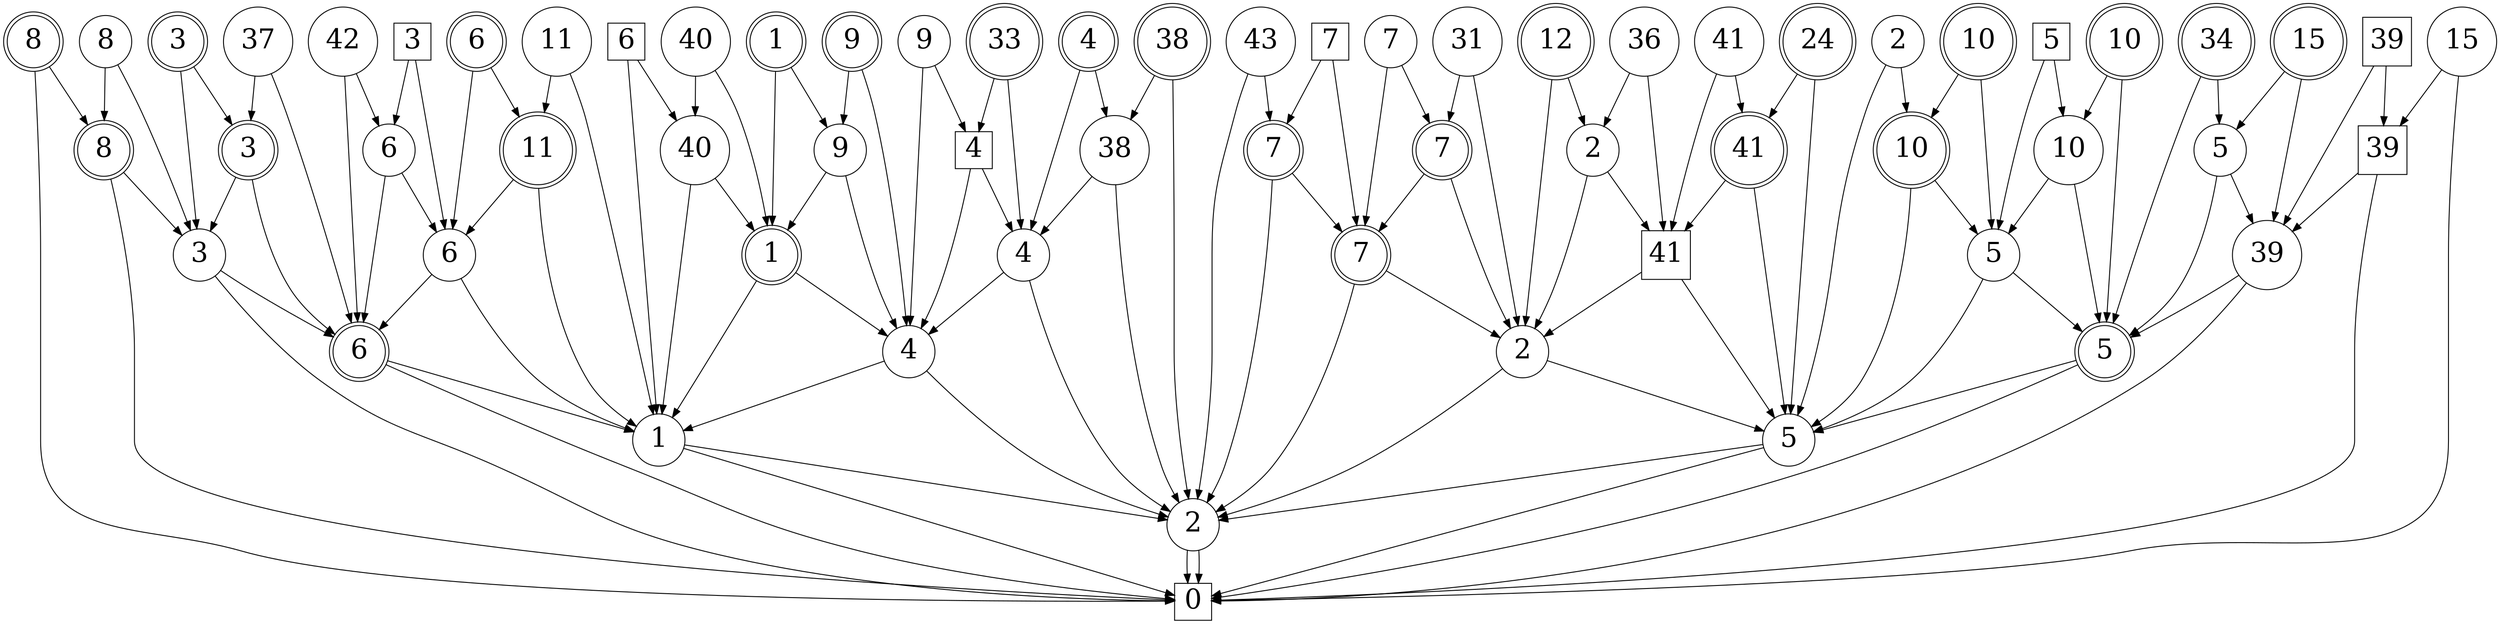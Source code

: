 digraph G {
  rankdir=TB;
  node [fontsize=30 style=filled fillcolor=white];

  // Prime
  node [shape=circle];
  3 [label=2];
  5 [label=1];
  7 [label=5];
  11 [label=4];
  13 [label=2];
  17 [label=3];
  19 [label=6];
  23 [label=4];
  29 [label=5];
  31 [label=39];
  37 [label=6];
  41 [label=40];
  43 [label=9];
  47 [label=38];
  53 [label=2];
  59 [label=10];
  61 [label=5];
  67 [label=8];
  71 [label=37];
  73 [label=42];
  79 [label=11];
  83 [label=40];
  89 [label=9];
  97 [label=43];
  101 [label=7];
  103 [label=31];
  107 [label=36];
  109 [label=41];
  113 [label=2];
  127 [label=15];

  // Radical
  node [shape=doublecircle];
  9 [label=<6>];
  15 [label=<5>];
  21 [label=<1>];
  25 [label=<7>];
  33 [label=<8>];
  35 [label=<3>];
  39 [label=<11>];
  49 [label=<7>];
  51 [label=<7>];
  55 [label=<41>];
  57 [label=<10>];
  65 [label=<8>];
  69 [label=<3>];
  77 [label=<6>];
  85 [label=<1>];
  87 [label=<9>];
  91 [label=<33>];
  93 [label=<4>];
  95 [label=<38>];
  105 [label=<12>];
  111 [label=<24>];
  115 [label=<10>];
  119 [label=<10>];
  121 [label=<34>];
  123 [label=<15>];

  // Composite
  node [shape=square];
  1 [label=<0>];
  27 [label=<41>];
  45 [label=<4>];
  63 [label=<39>];
  75 [label=<3>];
  81 [label=<6>];
  99 [label=<7>];
  117 [label=<5>];
  125 [label=<39>];

  // Edges
  3 -> 1;
  3 -> 1;
  5 -> 1;
  5 -> 3;
  7 -> 3;
  7 -> 1;
  9 -> 1;
  9 -> 5;
  11 -> 5;
  11 -> 3;
  13 -> 3;
  13 -> 7;
  15 -> 7;
  15 -> 1;
  17 -> 1;
  17 -> 9;
  19 -> 9;
  19 -> 5;
  21 -> 5;
  21 -> 11;
  23 -> 11;
  23 -> 3;
  25 -> 3;
  25 -> 13;
  27 -> 13;
  27 -> 7;
  29 -> 7;
  29 -> 15;
  31 -> 15;
  31 -> 1;
  33 -> 1;
  33 -> 17;
  35 -> 17;
  35 -> 9;
  37 -> 9;
  37 -> 19;
  39 -> 19;
  39 -> 5;
  41 -> 5;
  41 -> 21;
  43 -> 21;
  43 -> 11;
  45 -> 11;
  45 -> 23;
  47 -> 23;
  47 -> 3;
  49 -> 3;
  49 -> 25;
  51 -> 25;
  51 -> 13;
  53 -> 13;
  53 -> 27;
  55 -> 27;
  55 -> 7;
  57 -> 7;
  57 -> 29;
  59 -> 29;
  59 -> 15;
  61 -> 15;
  61 -> 31;
  63 -> 31;
  63 -> 1;
  65 -> 1;
  65 -> 33;
  67 -> 33;
  67 -> 17;
  69 -> 17;
  69 -> 35;
  71 -> 35;
  71 -> 9;
  73 -> 9;
  73 -> 37;
  75 -> 37;
  75 -> 19;
  77 -> 19;
  77 -> 39;
  79 -> 39;
  79 -> 5;
  81 -> 5;
  81 -> 41;
  83 -> 41;
  83 -> 21;
  85 -> 21;
  85 -> 43;
  87 -> 43;
  87 -> 11;
  89 -> 11;
  89 -> 45;
  91 -> 45;
  91 -> 23;
  93 -> 23;
  93 -> 47;
  95 -> 47;
  95 -> 3;
  97 -> 3;
  97 -> 49;
  99 -> 49;
  99 -> 25;
  101 -> 25;
  101 -> 51;
  103 -> 51;
  103 -> 13;
  105 -> 13;
  105 -> 53;
  107 -> 53;
  107 -> 27;
  109 -> 27;
  109 -> 55;
  111 -> 55;
  111 -> 7;
  113 -> 7;
  113 -> 57;
  115 -> 57;
  115 -> 29;
  117 -> 29;
  117 -> 59;
  119 -> 59;
  119 -> 15;
  121 -> 15;
  121 -> 61;
  123 -> 61;
  123 -> 31;
  125 -> 31;
  125 -> 63;
  127 -> 63;
  127 -> 1;
}
